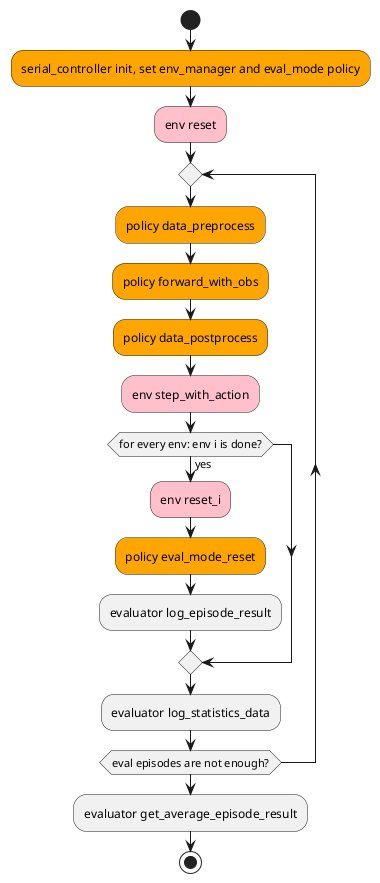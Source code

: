 @startuml serial_evaluator
start
#orange:serial_controller init, set env_manager and eval_mode policy;
#pink:env reset;
repeat
  #orange:policy data_preprocess;
  #orange:policy forward_with_obs;
  #orange:policy data_postprocess;
  #pink:env step_with_action;
  if (for every env: env i is done?) then (yes)
    #pink:env reset_i;
    #orange:policy eval_mode_reset;
    :evaluator log_episode_result;
  endif
  :evaluator log_statistics_data;
repeat while (eval episodes are not enough?)
:evaluator get_average_episode_result;
stop
@enduml
